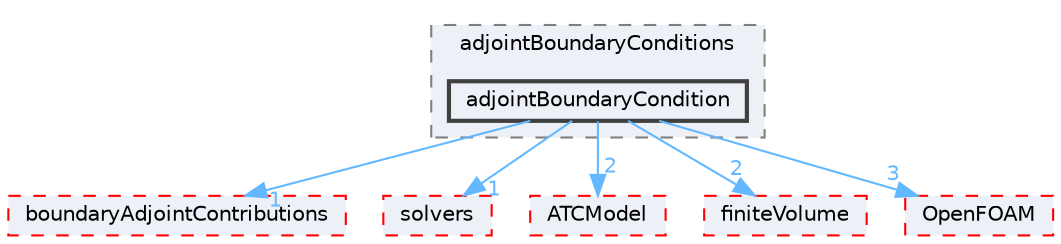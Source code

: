 digraph "src/optimisation/adjointOptimisation/adjoint/adjointBoundaryConditions/adjointBoundaryCondition"
{
 // LATEX_PDF_SIZE
  bgcolor="transparent";
  edge [fontname=Helvetica,fontsize=10,labelfontname=Helvetica,labelfontsize=10];
  node [fontname=Helvetica,fontsize=10,shape=box,height=0.2,width=0.4];
  compound=true
  subgraph clusterdir_1784f822592d39f816c839dc1a098cdb {
    graph [ bgcolor="#edf0f7", pencolor="grey50", label="adjointBoundaryConditions", fontname=Helvetica,fontsize=10 style="filled,dashed", URL="dir_1784f822592d39f816c839dc1a098cdb.html",tooltip=""]
  dir_652b1198ee2276fb8c8e7ad72509d703 [label="adjointBoundaryCondition", fillcolor="#edf0f7", color="grey25", style="filled,bold", URL="dir_652b1198ee2276fb8c8e7ad72509d703.html",tooltip=""];
  }
  dir_3c0395a0b3704d24024ddd387bcbaf66 [label="boundaryAdjointContributions", fillcolor="#edf0f7", color="red", style="filled,dashed", URL="dir_3c0395a0b3704d24024ddd387bcbaf66.html",tooltip=""];
  dir_f1ea2e00111d8324be054b4e32e6ee53 [label="solvers", fillcolor="#edf0f7", color="red", style="filled,dashed", URL="dir_f1ea2e00111d8324be054b4e32e6ee53.html",tooltip=""];
  dir_6019e2ba756911614deb7d1618097af1 [label="ATCModel", fillcolor="#edf0f7", color="red", style="filled,dashed", URL="dir_6019e2ba756911614deb7d1618097af1.html",tooltip=""];
  dir_9bd15774b555cf7259a6fa18f99fe99b [label="finiteVolume", fillcolor="#edf0f7", color="red", style="filled,dashed", URL="dir_9bd15774b555cf7259a6fa18f99fe99b.html",tooltip=""];
  dir_c5473ff19b20e6ec4dfe5c310b3778a8 [label="OpenFOAM", fillcolor="#edf0f7", color="red", style="filled,dashed", URL="dir_c5473ff19b20e6ec4dfe5c310b3778a8.html",tooltip=""];
  dir_652b1198ee2276fb8c8e7ad72509d703->dir_3c0395a0b3704d24024ddd387bcbaf66 [headlabel="1", labeldistance=1.5 headhref="dir_000032_000324.html" href="dir_000032_000324.html" color="steelblue1" fontcolor="steelblue1"];
  dir_652b1198ee2276fb8c8e7ad72509d703->dir_6019e2ba756911614deb7d1618097af1 [headlabel="2", labeldistance=1.5 headhref="dir_000032_000135.html" href="dir_000032_000135.html" color="steelblue1" fontcolor="steelblue1"];
  dir_652b1198ee2276fb8c8e7ad72509d703->dir_9bd15774b555cf7259a6fa18f99fe99b [headlabel="2", labeldistance=1.5 headhref="dir_000032_001387.html" href="dir_000032_001387.html" color="steelblue1" fontcolor="steelblue1"];
  dir_652b1198ee2276fb8c8e7ad72509d703->dir_c5473ff19b20e6ec4dfe5c310b3778a8 [headlabel="3", labeldistance=1.5 headhref="dir_000032_002695.html" href="dir_000032_002695.html" color="steelblue1" fontcolor="steelblue1"];
  dir_652b1198ee2276fb8c8e7ad72509d703->dir_f1ea2e00111d8324be054b4e32e6ee53 [headlabel="1", labeldistance=1.5 headhref="dir_000032_003659.html" href="dir_000032_003659.html" color="steelblue1" fontcolor="steelblue1"];
}

